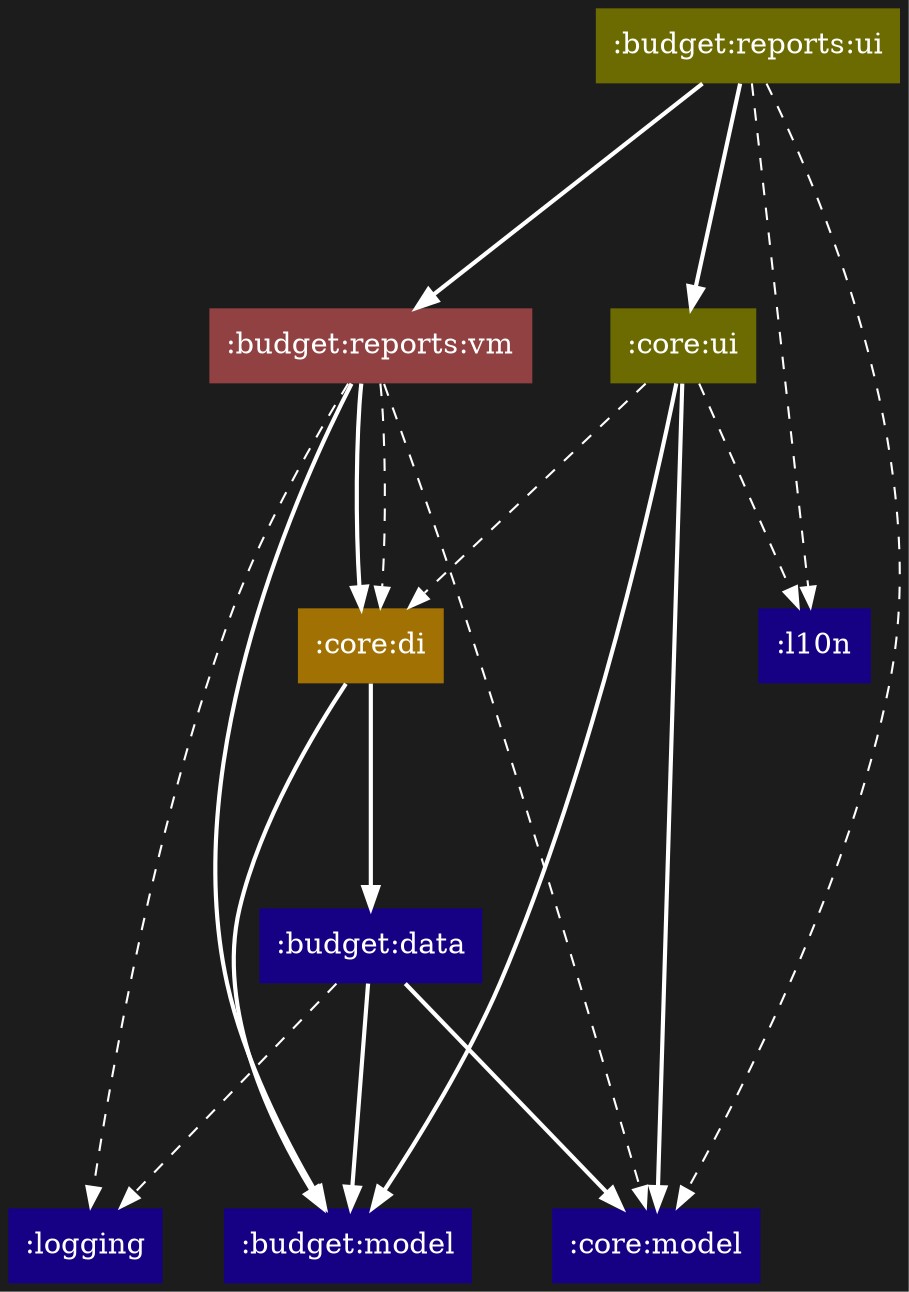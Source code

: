 digraph {
  edge [arrowhead="normal",color="white"]
  graph [layout="dot",bgcolor="#1c1c1c",rankdir="TB",ranksep="1.5"]
  node [shape="box",style="filled",fontcolor="white",color="transparent"]
  ":budget:data" [fillcolor="#160185"]
  ":budget:model" [fillcolor="#160185"]
  ":budget:reports:ui" [fillcolor="#6b6b01"]
  ":budget:reports:vm" [fillcolor="#914141"]
  ":core:di" [fillcolor="#a17103"]
  ":core:model" [fillcolor="#160185"]
  ":core:ui" [fillcolor="#6b6b01"]
  ":l10n" [fillcolor="#160185"]
  ":logging" [fillcolor="#160185"]
  ":budget:data" -> ":budget:model" [style="bold"]
  ":budget:data" -> ":core:model" [style="bold"]
  ":budget:data" -> ":logging" [style="dashed"]
  ":budget:reports:ui" -> ":budget:reports:vm" [style="bold"]
  ":budget:reports:ui" -> ":core:model" [style="dashed"]
  ":budget:reports:ui" -> ":core:ui" [style="bold"]
  ":budget:reports:ui" -> ":l10n" [style="dashed"]
  ":budget:reports:vm" -> ":budget:model" [style="bold"]
  ":budget:reports:vm" -> ":core:di" [style="bold"]
  ":budget:reports:vm" -> ":core:di" [style="dashed"]
  ":budget:reports:vm" -> ":core:model" [style="dashed"]
  ":budget:reports:vm" -> ":logging" [style="dashed"]
  ":core:di" -> ":budget:data" [style="bold"]
  ":core:di" -> ":budget:model" [style="bold"]
  ":core:ui" -> ":budget:model" [style="bold"]
  ":core:ui" -> ":core:di" [style="dashed"]
  ":core:ui" -> ":core:model" [style="bold"]
  ":core:ui" -> ":l10n" [style="dashed"]
}
